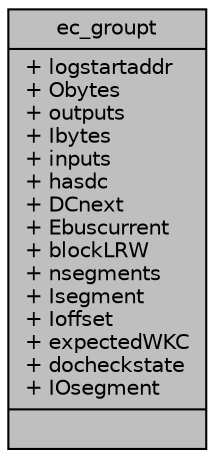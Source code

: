 digraph "ec_groupt"
{
 // INTERACTIVE_SVG=YES
  edge [fontname="Helvetica",fontsize="10",labelfontname="Helvetica",labelfontsize="10"];
  node [fontname="Helvetica",fontsize="10",shape=record];
  Node1 [label="{ec_groupt\n|+ logstartaddr\l+ Obytes\l+ outputs\l+ Ibytes\l+ inputs\l+ hasdc\l+ DCnext\l+ Ebuscurrent\l+ blockLRW\l+ nsegments\l+ Isegment\l+ Ioffset\l+ expectedWKC\l+ docheckstate\l+ IOsegment\l|}",height=0.2,width=0.4,color="black", fillcolor="grey75", style="filled" fontcolor="black"];
}
